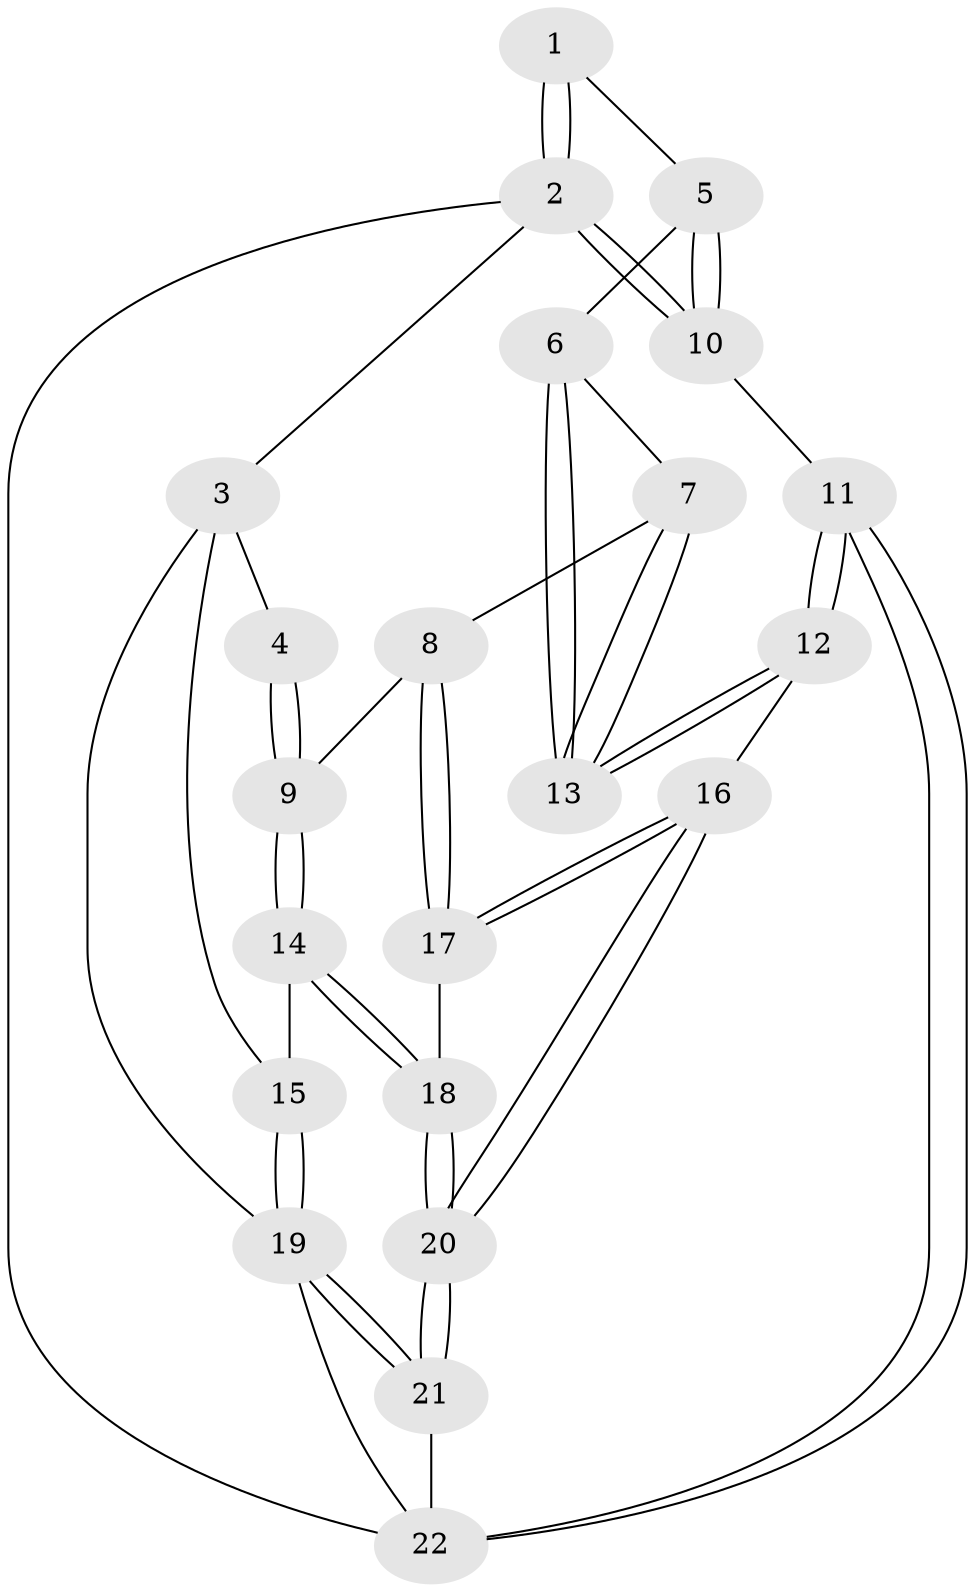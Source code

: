 // Generated by graph-tools (version 1.1) at 2025/46/02/15/25 05:46:28]
// undirected, 22 vertices, 52 edges
graph export_dot {
graph [start="1"]
  node [color=gray90,style=filled];
  1 [pos="+0.6797155037817435+0"];
  2 [pos="+1+0"];
  3 [pos="+0+0"];
  4 [pos="+0.1664367501174629+0"];
  5 [pos="+0.7565975754893725+0.1447994114006598"];
  6 [pos="+0.6974962476047465+0.24552243046600258"];
  7 [pos="+0.5105253431106926+0.3774836196083743"];
  8 [pos="+0.40754708971387843+0.3974237070874735"];
  9 [pos="+0.3612947112157934+0.38321060309019095"];
  10 [pos="+1+0.36445033928609766"];
  11 [pos="+1+0.8600162169244032"];
  12 [pos="+0.8526727857381415+0.7563005993131808"];
  13 [pos="+0.795645664236895+0.6512182385125729"];
  14 [pos="+0.1846445991543578+0.5717903282963644"];
  15 [pos="+0+0.4802916019610291"];
  16 [pos="+0.7714356663503309+0.7530684994038709"];
  17 [pos="+0.4965715433261703+0.6018152991895468"];
  18 [pos="+0.2592526970571224+0.7960110601790106"];
  19 [pos="+0+1"];
  20 [pos="+0.263909253702142+0.9112302964293906"];
  21 [pos="+0.1523062137385397+1"];
  22 [pos="+1+1"];
  1 -- 2;
  1 -- 2;
  1 -- 5;
  2 -- 3;
  2 -- 10;
  2 -- 10;
  2 -- 22;
  3 -- 4;
  3 -- 15;
  3 -- 19;
  4 -- 9;
  4 -- 9;
  5 -- 6;
  5 -- 10;
  5 -- 10;
  6 -- 7;
  6 -- 13;
  6 -- 13;
  7 -- 8;
  7 -- 13;
  7 -- 13;
  8 -- 9;
  8 -- 17;
  8 -- 17;
  9 -- 14;
  9 -- 14;
  10 -- 11;
  11 -- 12;
  11 -- 12;
  11 -- 22;
  11 -- 22;
  12 -- 13;
  12 -- 13;
  12 -- 16;
  14 -- 15;
  14 -- 18;
  14 -- 18;
  15 -- 19;
  15 -- 19;
  16 -- 17;
  16 -- 17;
  16 -- 20;
  16 -- 20;
  17 -- 18;
  18 -- 20;
  18 -- 20;
  19 -- 21;
  19 -- 21;
  19 -- 22;
  20 -- 21;
  20 -- 21;
  21 -- 22;
}
